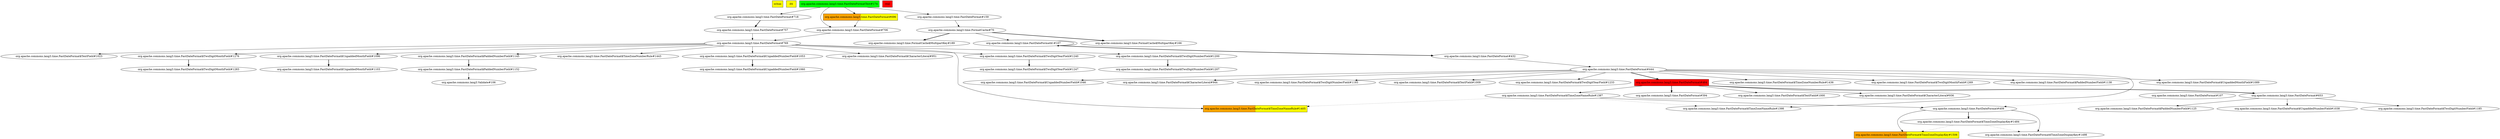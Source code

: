 digraph enhanced {
	"ochiai" [style=striped shape=box fillcolor="yellow"];
	"d4" [style=striped shape=box fillcolor="yellow"];
	"org.apache.commons.lang3.time.FastDateFormat$TimeZoneDisplayKey#1506" [style=striped shape=box fillcolor="orange:yellow"];
	"org.apache.commons.lang3.time.FastDateFormat$TimeZoneNameRule#1405" [style=striped shape=box fillcolor="orange:yellow"];
	"real" [style=striped shape=box fillcolor="red"];
	"org.apache.commons.lang3.time.FastDateFormatTest#174" [style=striped shape=box fillcolor="green"];
	"org.apache.commons.lang3.time.FastDateFormat#464" [style=striped shape=box fillcolor="red"];
	"org.apache.commons.lang3.time.FastDateFormat#696" [style=striped shape=box fillcolor="orange:yellow"];
	"org.apache.commons.lang3.time.FastDateFormat$TwoDigitYearField#1240" -> "org.apache.commons.lang3.time.FastDateFormat$TwoDigitYearField#1247" [style=bold];
	"org.apache.commons.lang3.time.FastDateFormat#409" -> "org.apache.commons.lang3.time.FastDateFormat$TimeZoneDisplayKey#1498";
	"org.apache.commons.lang3.time.FastDateFormat$TimeZoneDisplayKey#1484" -> "org.apache.commons.lang3.time.FastDateFormat$TimeZoneDisplayKey#1498" [style=dotted];
	"org.apache.commons.lang3.time.FastDateFormat#653" -> "org.apache.commons.lang3.time.FastDateFormat$UnpaddedNumberField#1038";
	"org.apache.commons.lang3.time.FastDateFormat#464" -> "org.apache.commons.lang3.time.FastDateFormat$CharacterLiteral#936";
	"org.apache.commons.lang3.time.FastDateFormat#769" -> "org.apache.commons.lang3.time.FastDateFormat$TwoDigitNumberField#1200";
	"org.apache.commons.lang3.time.FastDateFormat$TimeZoneNameRule#1387" -> "org.apache.commons.lang3.time.FastDateFormat$TimeZoneNameRule#1405" [style=dotted];
	"org.apache.commons.lang3.time.FastDateFormat#769" -> "org.apache.commons.lang3.time.FastDateFormat$TimeZoneNameRule#1405";
	"org.apache.commons.lang3.time.FastDateFormat#769" -> "org.apache.commons.lang3.time.FastDateFormat$TextField#1023";
	"org.apache.commons.lang3.time.FastDateFormat$TwoDigitMonthField#1276" -> "org.apache.commons.lang3.time.FastDateFormat$TwoDigitMonthField#1283" [style=bold];
	"org.apache.commons.lang3.time.FastDateFormat#464" -> "org.apache.commons.lang3.time.FastDateFormat#653" [style=bold];
	"org.apache.commons.lang3.time.FastDateFormatTest#174" -> "org.apache.commons.lang3.time.FastDateFormat#696";
	"org.apache.commons.lang3.time.FastDateFormat#769" -> "org.apache.commons.lang3.time.FastDateFormat$TwoDigitMonthField#1276";
	"org.apache.commons.lang3.time.FastDateFormat$UnpaddedMonthField#1096" -> "org.apache.commons.lang3.time.FastDateFormat$UnpaddedMonthField#1103" [style=bold];
	"org.apache.commons.lang3.time.FastDateFormat#769" -> "org.apache.commons.lang3.time.FastDateFormat$TwoDigitYearField#1240";
	"org.apache.commons.lang3.time.FastDateFormat#769" -> "org.apache.commons.lang3.time.FastDateFormat$PaddedNumberField#1145";
	"org.apache.commons.lang3.time.FastDateFormat#159" -> "org.apache.commons.lang3.time.FormatCache#70";
	"org.apache.commons.lang3.time.FastDateFormat#444" -> "org.apache.commons.lang3.time.FastDateFormat$TimeZoneNumberRule#1436";
	"org.apache.commons.lang3.time.FastDateFormat#432" -> "org.apache.commons.lang3.time.FastDateFormat#444";
	"org.apache.commons.lang3.time.FastDateFormat$TwoDigitNumberField#1200" -> "org.apache.commons.lang3.time.FastDateFormat$TwoDigitNumberField#1207" [style=bold];
	"org.apache.commons.lang3.time.FastDateFormat#464" -> "org.apache.commons.lang3.time.FastDateFormat$TimeZoneNameRule#1387";
	"org.apache.commons.lang3.time.FastDateFormat#444" -> "org.apache.commons.lang3.time.FastDateFormat$TwoDigitMonthField#1269";
	"org.apache.commons.lang3.time.FormatCache#70" -> "org.apache.commons.lang3.time.FormatCache$MultipartKey#189" [style=bold];
	"org.apache.commons.lang3.time.FastDateFormat#107" -> "org.apache.commons.lang3.time.FastDateFormat#409" [style=dotted];
	"org.apache.commons.lang3.time.FastDateFormat$TimeZoneNameRule#1387" -> "org.apache.commons.lang3.time.FastDateFormat#409";
	"org.apache.commons.lang3.time.FastDateFormat#757" -> "org.apache.commons.lang3.time.FastDateFormat#769";
	"org.apache.commons.lang3.time.FastDateFormat#706" -> "org.apache.commons.lang3.time.FastDateFormat#769";
	"org.apache.commons.lang3.time.FastDateFormat#409" -> "org.apache.commons.lang3.time.FastDateFormat$TimeZoneDisplayKey#1506";
	"org.apache.commons.lang3.time.FastDateFormat$TimeZoneDisplayKey#1484" -> "org.apache.commons.lang3.time.FastDateFormat$TimeZoneDisplayKey#1506" [style=dotted];
	"org.apache.commons.lang3.time.FastDateFormat#444" -> "org.apache.commons.lang3.time.FastDateFormat$PaddedNumberField#1138";
	"org.apache.commons.lang3.time.FastDateFormat#653" -> "org.apache.commons.lang3.time.FastDateFormat$TwoDigitNumberField#1185";
	"org.apache.commons.lang3.time.FastDateFormat#769" -> "org.apache.commons.lang3.time.FastDateFormat$TimeZoneNumberRule#1443";
	"org.apache.commons.lang3.time.FastDateFormat#464" -> "org.apache.commons.lang3.time.FastDateFormat#594" [style=bold];
	"org.apache.commons.lang3.time.FastDateFormat#464" -> "org.apache.commons.lang3.time.FastDateFormat$TextField#1000";
	"org.apache.commons.lang3.time.FastDateFormatTest#174" -> "org.apache.commons.lang3.time.FastDateFormat#159";
	"org.apache.commons.lang3.time.FastDateFormat$1#107" -> "org.apache.commons.lang3.time.FastDateFormat#432" [style=bold];
	"org.apache.commons.lang3.time.FastDateFormat#718" -> "org.apache.commons.lang3.time.FastDateFormat#757" [style=bold];
	"org.apache.commons.lang3.time.FastDateFormat$TimeZoneNameRule#1387" -> "org.apache.commons.lang3.time.FastDateFormat$TimeZoneNameRule#1398" [style=dotted];
	"org.apache.commons.lang3.time.FastDateFormat#444" -> "org.apache.commons.lang3.time.FastDateFormat$TimeZoneNameRule#1398";
	"org.apache.commons.lang3.time.FastDateFormat#444" -> "org.apache.commons.lang3.time.FastDateFormat$UnpaddedMonthField#1089";
	"org.apache.commons.lang3.time.FastDateFormat$UnpaddedNumberField#1053" -> "org.apache.commons.lang3.time.FastDateFormat$UnpaddedNumberField#1060" [style=bold];
	"org.apache.commons.lang3.time.FastDateFormatTest#174" -> "org.apache.commons.lang3.time.FastDateFormat#718";
	"org.apache.commons.lang3.time.FastDateFormat#653" -> "org.apache.commons.lang3.time.FastDateFormat$PaddedNumberField#1125";
	"org.apache.commons.lang3.time.FormatCache#70" -> "org.apache.commons.lang3.time.FastDateFormat$1#107";
	"org.apache.commons.lang3.time.FastDateFormat$1#107" -> "org.apache.commons.lang3.time.FastDateFormat$1#107";
	"org.apache.commons.lang3.time.FastDateFormat#444" -> "org.apache.commons.lang3.time.FastDateFormat$UnpaddedNumberField#1046";
	"org.apache.commons.lang3.time.FastDateFormat#444" -> "org.apache.commons.lang3.time.FastDateFormat$CharacterLiteral#944";
	"org.apache.commons.lang3.time.FastDateFormat#444" -> "org.apache.commons.lang3.time.FastDateFormat$TwoDigitNumberField#1193";
	"org.apache.commons.lang3.time.FastDateFormat#409" -> "org.apache.commons.lang3.time.FastDateFormat$TimeZoneDisplayKey#1484" [style=bold];
	"org.apache.commons.lang3.time.FastDateFormat#444" -> "org.apache.commons.lang3.time.FastDateFormat#464" [style=bold];
	"org.apache.commons.lang3.time.FastDateFormat#444" -> "org.apache.commons.lang3.time.FastDateFormat$TextField#1009";
	"org.apache.commons.lang3.time.FastDateFormat$PaddedNumberField#1145" -> "org.apache.commons.lang3.time.FastDateFormat$PaddedNumberField#1152" [style=bold];
	"org.apache.commons.lang3.time.FastDateFormatTest#174" -> "org.apache.commons.lang3.time.FastDateFormat#706";
	"org.apache.commons.lang3.time.FastDateFormat#696" -> "org.apache.commons.lang3.time.FastDateFormat#706";
	"org.apache.commons.lang3.time.FormatCache#70" -> "org.apache.commons.lang3.time.FormatCache$MultipartKey#166" [style=bold];
	"org.apache.commons.lang3.time.FastDateFormat#769" -> "org.apache.commons.lang3.time.FastDateFormat$UnpaddedMonthField#1096";
	"org.apache.commons.lang3.time.FastDateFormat#769" -> "org.apache.commons.lang3.time.FastDateFormat$UnpaddedNumberField#1053";
	"org.apache.commons.lang3.time.FastDateFormat#444" -> "org.apache.commons.lang3.time.FastDateFormat$TwoDigitYearField#1233";
	"org.apache.commons.lang3.time.FastDateFormat#769" -> "org.apache.commons.lang3.time.FastDateFormat$CharacterLiteral#951";
	"org.apache.commons.lang3.time.FastDateFormat$PaddedNumberField#1152" -> "org.apache.commons.lang3.Validate#106";
}
